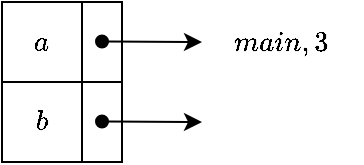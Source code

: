 <mxfile version="20.7.4" type="device"><diagram id="gVGqevTLdEIviv_d7AgR" name="Pagina-1"><mxGraphModel dx="683" dy="421" grid="1" gridSize="10" guides="1" tooltips="1" connect="1" arrows="1" fold="1" page="1" pageScale="1" pageWidth="827" pageHeight="1169" math="1" shadow="0"><root><mxCell id="0"/><mxCell id="1" parent="0"/><mxCell id="8xl2vzsWLnCtORq8DZrs-66" value="$$a$$" style="rounded=0;whiteSpace=wrap;html=1;fillColor=#FFFFFF;" vertex="1" parent="1"><mxGeometry x="80" y="40" width="40" height="40" as="geometry"/></mxCell><mxCell id="8xl2vzsWLnCtORq8DZrs-67" value="$$b$$" style="rounded=0;whiteSpace=wrap;html=1;fillColor=#FFFFFF;" vertex="1" parent="1"><mxGeometry x="80" y="80" width="40" height="40" as="geometry"/></mxCell><mxCell id="8xl2vzsWLnCtORq8DZrs-72" value="" style="rounded=0;whiteSpace=wrap;html=1;fillColor=#FFFFFF;" vertex="1" parent="1"><mxGeometry x="120" y="40" width="20" height="40" as="geometry"/></mxCell><mxCell id="8xl2vzsWLnCtORq8DZrs-73" value="" style="rounded=0;whiteSpace=wrap;html=1;fillColor=#FFFFFF;" vertex="1" parent="1"><mxGeometry x="120" y="80" width="20" height="40" as="geometry"/></mxCell><mxCell id="8xl2vzsWLnCtORq8DZrs-75" value="" style="endArrow=classic;html=1;rounded=0;strokeWidth=1;startArrow=oval;startFill=1;" edge="1" parent="1"><mxGeometry width="50" height="50" relative="1" as="geometry"><mxPoint x="130" y="99.76" as="sourcePoint"/><mxPoint x="180" y="100" as="targetPoint"/></mxGeometry></mxCell><mxCell id="8xl2vzsWLnCtORq8DZrs-80" value="" style="endArrow=classic;html=1;rounded=0;strokeWidth=1;startArrow=oval;startFill=1;" edge="1" parent="1"><mxGeometry width="50" height="50" relative="1" as="geometry"><mxPoint x="130" y="59.76" as="sourcePoint"/><mxPoint x="180" y="60" as="targetPoint"/></mxGeometry></mxCell><mxCell id="8xl2vzsWLnCtORq8DZrs-81" value="$$main,3$$" style="text;html=1;strokeColor=none;fillColor=none;align=center;verticalAlign=middle;whiteSpace=wrap;rounded=0;" vertex="1" parent="1"><mxGeometry x="180" y="40" width="80" height="40" as="geometry"/></mxCell></root></mxGraphModel></diagram></mxfile>
